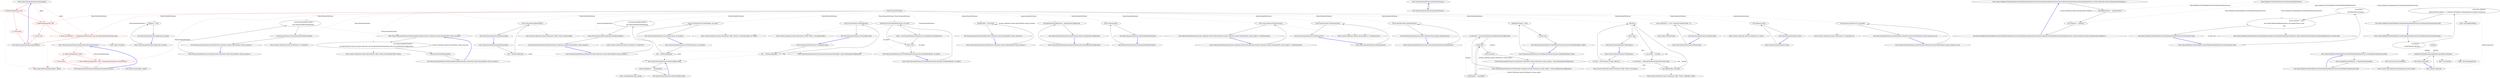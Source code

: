 digraph  {
m0_39 [cluster="Nancy.DynamicDictionary.Equals(object)", file="DefaultJsonSerializerFixture.cs", label="Entry Nancy.DynamicDictionary.Equals(object)", span="164-164"];
m0_40 [cluster="Nancy.DynamicDictionary.Equals(object)", color=red, community=0, file="DefaultJsonSerializerFixture.cs", label="12: ReferenceEquals(null, obj)", span="166-166"];
m0_42 [cluster="Nancy.DynamicDictionary.Equals(object)", color=red, community=0, file="DefaultJsonSerializerFixture.cs", label="6: ReferenceEquals(this, obj)", span="171-171"];
m0_44 [cluster="Nancy.DynamicDictionary.Equals(object)", color=red, community=0, file="DefaultJsonSerializerFixture.cs", label="8: return obj.GetType() == typeof(DynamicDictionary) && this.Equals((DynamicDictionary)obj);", span="176-176"];
m0_41 [cluster="Nancy.DynamicDictionary.Equals(object)", color=red, community=0, file="DefaultJsonSerializerFixture.cs", label="21: return false;", span="168-168"];
m0_43 [cluster="Nancy.DynamicDictionary.Equals(object)", color=red, community=0, file="DefaultJsonSerializerFixture.cs", label="21: return true;", span="173-173"];
m0_45 [cluster="Nancy.DynamicDictionary.Equals(object)", file="DefaultJsonSerializerFixture.cs", label="Exit Nancy.DynamicDictionary.Equals(object)", span="164-164"];
m0_110 [cluster="System.Collections.Generic.Dictionary<TKey, TValue>.Add(TKey, TValue)", file="DefaultJsonSerializerFixture.cs", label="Entry System.Collections.Generic.Dictionary<TKey, TValue>.Add(TKey, TValue)", span="0-0"];
m0_60 [cluster="Nancy.DynamicDictionary.ContainsKey(string)", file="DefaultJsonSerializerFixture.cs", label="Entry Nancy.DynamicDictionary.ContainsKey(string)", span="222-222"];
m0_61 [cluster="Nancy.DynamicDictionary.ContainsKey(string)", file="DefaultJsonSerializerFixture.cs", label="key = GetNeutralKey(key)", span="224-224"];
m0_62 [cluster="Nancy.DynamicDictionary.ContainsKey(string)", file="DefaultJsonSerializerFixture.cs", label="return this.dictionary.ContainsKey(key);", span="225-225"];
m0_63 [cluster="Nancy.DynamicDictionary.ContainsKey(string)", file="DefaultJsonSerializerFixture.cs", label="Exit Nancy.DynamicDictionary.ContainsKey(string)", span="222-222"];
m0_32 [cluster="Nancy.DynamicDictionary.Equals(Nancy.DynamicDictionary)", file="DefaultJsonSerializerFixture.cs", label="Entry Nancy.DynamicDictionary.Equals(Nancy.DynamicDictionary)", span="149-149"];
m0_33 [cluster="Nancy.DynamicDictionary.Equals(Nancy.DynamicDictionary)", color=red, community=0, file="DefaultJsonSerializerFixture.cs", label="15: ReferenceEquals(null, other)", span="151-151"];
m0_35 [cluster="Nancy.DynamicDictionary.Equals(Nancy.DynamicDictionary)", color=red, community=0, file="DefaultJsonSerializerFixture.cs", label="17: return ReferenceEquals(this, other) || Equals(other.dictionary, this.dictionary);", span="156-156"];
m0_34 [cluster="Nancy.DynamicDictionary.Equals(Nancy.DynamicDictionary)", color=red, community=0, file="DefaultJsonSerializerFixture.cs", label="17: return false;", span="153-153"];
m0_36 [cluster="Nancy.DynamicDictionary.Equals(Nancy.DynamicDictionary)", file="DefaultJsonSerializerFixture.cs", label="Exit Nancy.DynamicDictionary.Equals(Nancy.DynamicDictionary)", span="149-149"];
m0_11 [cluster="Nancy.DynamicDictionary.TrySetMember(System.Dynamic.SetMemberBinder, object)", file="DefaultJsonSerializerFixture.cs", label="Entry Nancy.DynamicDictionary.TrySetMember(System.Dynamic.SetMemberBinder, object)", span="70-70"];
m0_12 [cluster="Nancy.DynamicDictionary.TrySetMember(System.Dynamic.SetMemberBinder, object)", file="DefaultJsonSerializerFixture.cs", label="this[binder.Name] = value", span="72-72"];
m0_13 [cluster="Nancy.DynamicDictionary.TrySetMember(System.Dynamic.SetMemberBinder, object)", file="DefaultJsonSerializerFixture.cs", label="return true;", span="73-73"];
m0_14 [cluster="Nancy.DynamicDictionary.TrySetMember(System.Dynamic.SetMemberBinder, object)", file="DefaultJsonSerializerFixture.cs", label="Exit Nancy.DynamicDictionary.TrySetMember(System.Dynamic.SetMemberBinder, object)", span="70-70"];
m0_89 [cluster="Nancy.DynamicDictionary.Remove(System.Collections.Generic.KeyValuePair<string, dynamic>)", file="DefaultJsonSerializerFixture.cs", label="Entry Nancy.DynamicDictionary.Remove(System.Collections.Generic.KeyValuePair<string, dynamic>)", span="315-315"];
m0_90 [cluster="Nancy.DynamicDictionary.Remove(System.Collections.Generic.KeyValuePair<string, dynamic>)", file="DefaultJsonSerializerFixture.cs", label="var dynamicValueKeyValuePair =\r\n                this.GetDynamicKeyValuePair(item)", span="317-318"];
m0_91 [cluster="Nancy.DynamicDictionary.Remove(System.Collections.Generic.KeyValuePair<string, dynamic>)", file="DefaultJsonSerializerFixture.cs", label="return this.dictionary.Remove(dynamicValueKeyValuePair);", span="320-320"];
m0_92 [cluster="Nancy.DynamicDictionary.Remove(System.Collections.Generic.KeyValuePair<string, dynamic>)", file="DefaultJsonSerializerFixture.cs", label="Exit Nancy.DynamicDictionary.Remove(System.Collections.Generic.KeyValuePair<string, dynamic>)", span="315-315"];
m0_53 [cluster="object.GetHashCode()", file="DefaultJsonSerializerFixture.cs", label="Entry object.GetHashCode()", span="0-0"];
m0_46 [cluster="object.GetType()", file="DefaultJsonSerializerFixture.cs", label="Entry object.GetType()", span="0-0"];
m0_57 [cluster="Nancy.DynamicDictionary.Add(System.Collections.Generic.KeyValuePair<string, dynamic>)", file="DefaultJsonSerializerFixture.cs", label="Entry Nancy.DynamicDictionary.Add(System.Collections.Generic.KeyValuePair<string, dynamic>)", span="211-211"];
m0_58 [cluster="Nancy.DynamicDictionary.Add(System.Collections.Generic.KeyValuePair<string, dynamic>)", file="DefaultJsonSerializerFixture.cs", label="this[item.Key] = item.Value", span="213-213"];
m0_59 [cluster="Nancy.DynamicDictionary.Add(System.Collections.Generic.KeyValuePair<string, dynamic>)", file="DefaultJsonSerializerFixture.cs", label="Exit Nancy.DynamicDictionary.Add(System.Collections.Generic.KeyValuePair<string, dynamic>)", span="211-211"];
m0_83 [cluster="System.Collections.Generic.ICollection<T>.CopyTo(T[], int)", file="DefaultJsonSerializerFixture.cs", label="Entry System.Collections.Generic.ICollection<T>.CopyTo(T[], int)", span="0-0"];
m0_97 [cluster="System.Collections.Generic.KeyValuePair<TKey, TValue>.KeyValuePair(TKey, TValue)", file="DefaultJsonSerializerFixture.cs", label="Entry System.Collections.Generic.KeyValuePair<TKey, TValue>.KeyValuePair(TKey, TValue)", span="0-0"];
m0_74 [cluster="Nancy.DynamicDictionary.Contains(System.Collections.Generic.KeyValuePair<string, dynamic>)", file="DefaultJsonSerializerFixture.cs", label="Entry Nancy.DynamicDictionary.Contains(System.Collections.Generic.KeyValuePair<string, dynamic>)", span="272-272"];
m0_75 [cluster="Nancy.DynamicDictionary.Contains(System.Collections.Generic.KeyValuePair<string, dynamic>)", file="DefaultJsonSerializerFixture.cs", label="var dynamicValueKeyValuePair =\r\n                this.GetDynamicKeyValuePair(item)", span="274-275"];
m0_76 [cluster="Nancy.DynamicDictionary.Contains(System.Collections.Generic.KeyValuePair<string, dynamic>)", file="DefaultJsonSerializerFixture.cs", label="return this.dictionary.Contains(dynamicValueKeyValuePair);", span="277-277"];
m0_77 [cluster="Nancy.DynamicDictionary.Contains(System.Collections.Generic.KeyValuePair<string, dynamic>)", file="DefaultJsonSerializerFixture.cs", label="Exit Nancy.DynamicDictionary.Contains(System.Collections.Generic.KeyValuePair<string, dynamic>)", span="272-272"];
m0_100 [cluster="string.Replace(string, string)", file="DefaultJsonSerializerFixture.cs", label="Entry string.Replace(string, string)", span="0-0"];
m0_15 [cluster="Nancy.DynamicDictionary.TryGetMember(System.Dynamic.GetMemberBinder, out object)", file="DefaultJsonSerializerFixture.cs", label="Entry Nancy.DynamicDictionary.TryGetMember(System.Dynamic.GetMemberBinder, out object)", span="81-81"];
m0_16 [cluster="Nancy.DynamicDictionary.TryGetMember(System.Dynamic.GetMemberBinder, out object)", file="DefaultJsonSerializerFixture.cs", label="!dictionary.TryGetValue(binder.Name, out result)", span="83-83"];
m0_17 [cluster="Nancy.DynamicDictionary.TryGetMember(System.Dynamic.GetMemberBinder, out object)", file="DefaultJsonSerializerFixture.cs", label="result = new DynamicDictionaryValue(null, this.globalizationConfiguration)", span="85-85"];
m0_18 [cluster="Nancy.DynamicDictionary.TryGetMember(System.Dynamic.GetMemberBinder, out object)", file="DefaultJsonSerializerFixture.cs", label="return true;", span="88-88"];
m0_19 [cluster="Nancy.DynamicDictionary.TryGetMember(System.Dynamic.GetMemberBinder, out object)", file="DefaultJsonSerializerFixture.cs", label="Exit Nancy.DynamicDictionary.TryGetMember(System.Dynamic.GetMemberBinder, out object)", span="81-81"];
m0_2 [cluster="Nancy.DynamicDictionary.DynamicDictionary(Nancy.GlobalizationConfiguration)", file="DefaultJsonSerializerFixture.cs", label="Entry Nancy.DynamicDictionary.DynamicDictionary(Nancy.GlobalizationConfiguration)", span="33-33"];
m0_3 [cluster="Nancy.DynamicDictionary.DynamicDictionary(Nancy.GlobalizationConfiguration)", file="DefaultJsonSerializerFixture.cs", label="this.globalizationConfiguration = globalizationConfiguration", span="35-35"];
m0_4 [cluster="Nancy.DynamicDictionary.DynamicDictionary(Nancy.GlobalizationConfiguration)", file="DefaultJsonSerializerFixture.cs", label="Exit Nancy.DynamicDictionary.DynamicDictionary(Nancy.GlobalizationConfiguration)", span="33-33"];
m0_64 [cluster="Nancy.DynamicDictionary.GetNeutralKey(string)", file="DefaultJsonSerializerFixture.cs", label="Entry Nancy.DynamicDictionary.GetNeutralKey(string)", span="342-342"];
m0_98 [cluster="Nancy.DynamicDictionary.GetNeutralKey(string)", file="DefaultJsonSerializerFixture.cs", label="return key.Replace(''-'', string.Empty);", span="344-344"];
m0_99 [cluster="Nancy.DynamicDictionary.GetNeutralKey(string)", file="DefaultJsonSerializerFixture.cs", label="Exit Nancy.DynamicDictionary.GetNeutralKey(string)", span="342-342"];
m0_22 [cluster="Nancy.DynamicDictionary.GetDynamicMemberNames()", file="DefaultJsonSerializerFixture.cs", label="Entry Nancy.DynamicDictionary.GetDynamicMemberNames()", span="95-95"];
m0_23 [cluster="Nancy.DynamicDictionary.GetDynamicMemberNames()", file="DefaultJsonSerializerFixture.cs", label="return dictionary.Keys;", span="97-97"];
m0_24 [cluster="Nancy.DynamicDictionary.GetDynamicMemberNames()", file="DefaultJsonSerializerFixture.cs", label="Exit Nancy.DynamicDictionary.GetDynamicMemberNames()", span="95-95"];
m0_47 [cluster="Nancy.DynamicDictionary.System.Collections.Generic.IEnumerable<System.Collections.Generic.KeyValuePair<string, object>>.GetEnumerator()", file="DefaultJsonSerializerFixture.cs", label="Entry Nancy.DynamicDictionary.System.Collections.Generic.IEnumerable<System.Collections.Generic.KeyValuePair<string, object>>.GetEnumerator()", span="183-183"];
m0_48 [cluster="Nancy.DynamicDictionary.System.Collections.Generic.IEnumerable<System.Collections.Generic.KeyValuePair<string, object>>.GetEnumerator()", file="DefaultJsonSerializerFixture.cs", label="return this.dictionary.GetEnumerator();", span="185-185"];
m0_49 [cluster="Nancy.DynamicDictionary.System.Collections.Generic.IEnumerable<System.Collections.Generic.KeyValuePair<string, object>>.GetEnumerator()", file="DefaultJsonSerializerFixture.cs", label="Exit Nancy.DynamicDictionary.System.Collections.Generic.IEnumerable<System.Collections.Generic.KeyValuePair<string, object>>.GetEnumerator()", span="183-183"];
m0_88 [cluster="System.Collections.Generic.IDictionary<TKey, TValue>.Remove(TKey)", file="DefaultJsonSerializerFixture.cs", label="Entry System.Collections.Generic.IDictionary<TKey, TValue>.Remove(TKey)", span="0-0"];
m0_101 [cluster="Nancy.DynamicDictionary.ToDictionary()", file="DefaultJsonSerializerFixture.cs", label="Entry Nancy.DynamicDictionary.ToDictionary()", span="351-351"];
m0_102 [cluster="Nancy.DynamicDictionary.ToDictionary()", file="DefaultJsonSerializerFixture.cs", label="var data = new Dictionary<string, object>()", span="353-353"];
m0_103 [cluster="Nancy.DynamicDictionary.ToDictionary()", file="DefaultJsonSerializerFixture.cs", label=dictionary, span="355-355"];
m0_106 [cluster="Nancy.DynamicDictionary.ToDictionary()", file="DefaultJsonSerializerFixture.cs", label="data.Add(newKey, newValue)", span="360-360"];
m0_107 [cluster="Nancy.DynamicDictionary.ToDictionary()", file="DefaultJsonSerializerFixture.cs", label="return data;", span="363-363"];
m0_104 [cluster="Nancy.DynamicDictionary.ToDictionary()", file="DefaultJsonSerializerFixture.cs", label="var newKey = item.Key", span="357-357"];
m0_105 [cluster="Nancy.DynamicDictionary.ToDictionary()", file="DefaultJsonSerializerFixture.cs", label="var newValue = ((DynamicDictionaryValue)item.Value).Value", span="358-358"];
m0_108 [cluster="Nancy.DynamicDictionary.ToDictionary()", file="DefaultJsonSerializerFixture.cs", label="Exit Nancy.DynamicDictionary.ToDictionary()", span="351-351"];
m0_21 [cluster="Nancy.DynamicDictionaryValue.DynamicDictionaryValue(object, Nancy.GlobalizationConfiguration)", file="DefaultJsonSerializerFixture.cs", label="Entry Nancy.DynamicDictionaryValue.DynamicDictionaryValue(object, Nancy.GlobalizationConfiguration)", span="38-38"];
m0_73 [cluster="System.Collections.Generic.ICollection<T>.Clear()", file="DefaultJsonSerializerFixture.cs", label="Entry System.Collections.Generic.ICollection<T>.Clear()", span="0-0"];
m0_5 [cluster="Nancy.DynamicDictionary.Create(System.Collections.Generic.IDictionary<string, object>, Nancy.GlobalizationConfiguration)", file="DefaultJsonSerializerFixture.cs", label="Entry Nancy.DynamicDictionary.Create(System.Collections.Generic.IDictionary<string, object>, Nancy.GlobalizationConfiguration)", span="53-53"];
m0_6 [cluster="Nancy.DynamicDictionary.Create(System.Collections.Generic.IDictionary<string, object>, Nancy.GlobalizationConfiguration)", file="DefaultJsonSerializerFixture.cs", label="var instance = new DynamicDictionary(globalizationConfiguration)", span="55-55"];
m0_7 [cluster="Nancy.DynamicDictionary.Create(System.Collections.Generic.IDictionary<string, object>, Nancy.GlobalizationConfiguration)", file="DefaultJsonSerializerFixture.cs", label="values.Keys", span="57-57"];
m0_8 [cluster="Nancy.DynamicDictionary.Create(System.Collections.Generic.IDictionary<string, object>, Nancy.GlobalizationConfiguration)", file="DefaultJsonSerializerFixture.cs", label="instance[key] = values[key]", span="59-59"];
m0_9 [cluster="Nancy.DynamicDictionary.Create(System.Collections.Generic.IDictionary<string, object>, Nancy.GlobalizationConfiguration)", file="DefaultJsonSerializerFixture.cs", label="return instance;", span="62-62"];
m0_10 [cluster="Nancy.DynamicDictionary.Create(System.Collections.Generic.IDictionary<string, object>, Nancy.GlobalizationConfiguration)", file="DefaultJsonSerializerFixture.cs", label="Exit Nancy.DynamicDictionary.Create(System.Collections.Generic.IDictionary<string, object>, Nancy.GlobalizationConfiguration)", span="53-53"];
m0_50 [cluster="Nancy.DynamicDictionary.GetHashCode()", file="DefaultJsonSerializerFixture.cs", label="Entry Nancy.DynamicDictionary.GetHashCode()", span="192-192"];
m0_51 [cluster="Nancy.DynamicDictionary.GetHashCode()", file="DefaultJsonSerializerFixture.cs", label="return (dictionary != null ? dictionary.GetHashCode() : 0);", span="194-194"];
m0_52 [cluster="Nancy.DynamicDictionary.GetHashCode()", file="DefaultJsonSerializerFixture.cs", label="Exit Nancy.DynamicDictionary.GetHashCode()", span="192-192"];
m0_70 [cluster="Nancy.DynamicDictionary.Clear()", file="DefaultJsonSerializerFixture.cs", label="Entry Nancy.DynamicDictionary.Clear()", span="252-252"];
m0_71 [cluster="Nancy.DynamicDictionary.Clear()", file="DefaultJsonSerializerFixture.cs", label="this.dictionary.Clear()", span="254-254"];
m0_72 [cluster="Nancy.DynamicDictionary.Clear()", file="DefaultJsonSerializerFixture.cs", label="Exit Nancy.DynamicDictionary.Clear()", span="252-252"];
m0_109 [cluster="System.Collections.Generic.Dictionary<TKey, TValue>.Dictionary()", file="DefaultJsonSerializerFixture.cs", label="Entry System.Collections.Generic.Dictionary<TKey, TValue>.Dictionary()", span="0-0"];
m0_80 [cluster="Nancy.DynamicDictionary.CopyTo(System.Collections.Generic.KeyValuePair<string, dynamic>[], int)", file="DefaultJsonSerializerFixture.cs", label="Entry Nancy.DynamicDictionary.CopyTo(System.Collections.Generic.KeyValuePair<string, dynamic>[], int)", span="285-285"];
m0_81 [cluster="Nancy.DynamicDictionary.CopyTo(System.Collections.Generic.KeyValuePair<string, dynamic>[], int)", file="DefaultJsonSerializerFixture.cs", label="this.dictionary.CopyTo(array, arrayIndex)", span="287-287"];
m0_82 [cluster="Nancy.DynamicDictionary.CopyTo(System.Collections.Generic.KeyValuePair<string, dynamic>[], int)", file="DefaultJsonSerializerFixture.cs", label="Exit Nancy.DynamicDictionary.CopyTo(System.Collections.Generic.KeyValuePair<string, dynamic>[], int)", span="285-285"];
m0_54 [cluster="Nancy.DynamicDictionary.Add(string, dynamic)", file="DefaultJsonSerializerFixture.cs", label="Entry Nancy.DynamicDictionary.Add(string, dynamic)", span="202-202"];
m0_55 [cluster="Nancy.DynamicDictionary.Add(string, dynamic)", file="DefaultJsonSerializerFixture.cs", label="this[key] = value", span="204-204"];
m0_56 [cluster="Nancy.DynamicDictionary.Add(string, dynamic)", file="DefaultJsonSerializerFixture.cs", label="Exit Nancy.DynamicDictionary.Add(string, dynamic)", span="202-202"];
m0_65 [cluster="System.Collections.Generic.IDictionary<TKey, TValue>.ContainsKey(TKey)", file="DefaultJsonSerializerFixture.cs", label="Entry System.Collections.Generic.IDictionary<TKey, TValue>.ContainsKey(TKey)", span="0-0"];
m0_66 [cluster="Nancy.DynamicDictionary.TryGetValue(string, out dynamic)", file="DefaultJsonSerializerFixture.cs", label="Entry Nancy.DynamicDictionary.TryGetValue(string, out dynamic)", span="243-243"];
m0_67 [cluster="Nancy.DynamicDictionary.TryGetValue(string, out dynamic)", file="DefaultJsonSerializerFixture.cs", label="key = GetNeutralKey(key)", span="245-245"];
m0_68 [cluster="Nancy.DynamicDictionary.TryGetValue(string, out dynamic)", file="DefaultJsonSerializerFixture.cs", label="return this.dictionary.TryGetValue(key, out value);", span="246-246"];
m0_69 [cluster="Nancy.DynamicDictionary.TryGetValue(string, out dynamic)", file="DefaultJsonSerializerFixture.cs", label="Exit Nancy.DynamicDictionary.TryGetValue(string, out dynamic)", span="243-243"];
m0_79 [cluster="System.Collections.Generic.ICollection<T>.Contains(T)", file="DefaultJsonSerializerFixture.cs", label="Entry System.Collections.Generic.ICollection<T>.Contains(T)", span="0-0"];
m0_37 [cluster="object.ReferenceEquals(object, object)", file="DefaultJsonSerializerFixture.cs", label="Entry object.ReferenceEquals(object, object)", span="0-0"];
m0_84 [cluster="Nancy.DynamicDictionary.Remove(string)", file="DefaultJsonSerializerFixture.cs", label="Entry Nancy.DynamicDictionary.Remove(string)", span="304-304"];
m0_85 [cluster="Nancy.DynamicDictionary.Remove(string)", file="DefaultJsonSerializerFixture.cs", label="key = GetNeutralKey(key)", span="306-306"];
m0_86 [cluster="Nancy.DynamicDictionary.Remove(string)", file="DefaultJsonSerializerFixture.cs", label="return this.dictionary.Remove(key);", span="307-307"];
m0_87 [cluster="Nancy.DynamicDictionary.Remove(string)", file="DefaultJsonSerializerFixture.cs", label="Exit Nancy.DynamicDictionary.Remove(string)", span="304-304"];
m0_20 [cluster="System.Collections.Generic.IDictionary<TKey, TValue>.TryGetValue(TKey, out TValue)", file="DefaultJsonSerializerFixture.cs", label="Entry System.Collections.Generic.IDictionary<TKey, TValue>.TryGetValue(TKey, out TValue)", span="0-0"];
m0_93 [cluster="System.Collections.Generic.ICollection<T>.Remove(T)", file="DefaultJsonSerializerFixture.cs", label="Entry System.Collections.Generic.ICollection<T>.Remove(T)", span="0-0"];
m0_38 [cluster="object.Equals(object, object)", file="DefaultJsonSerializerFixture.cs", label="Entry object.Equals(object, object)", span="0-0"];
m0_78 [cluster="Nancy.DynamicDictionary.GetDynamicKeyValuePair(System.Collections.Generic.KeyValuePair<string, dynamic>)", file="DefaultJsonSerializerFixture.cs", label="Entry Nancy.DynamicDictionary.GetDynamicKeyValuePair(System.Collections.Generic.KeyValuePair<string, dynamic>)", span="335-335"];
m0_94 [cluster="Nancy.DynamicDictionary.GetDynamicKeyValuePair(System.Collections.Generic.KeyValuePair<string, dynamic>)", file="DefaultJsonSerializerFixture.cs", label="var dynamicValueKeyValuePair =\r\n                new KeyValuePair<string, dynamic>(item.Key, new DynamicDictionaryValue(item.Value, this.globalizationConfiguration))", span="337-338"];
m0_95 [cluster="Nancy.DynamicDictionary.GetDynamicKeyValuePair(System.Collections.Generic.KeyValuePair<string, dynamic>)", file="DefaultJsonSerializerFixture.cs", label="return dynamicValueKeyValuePair;", span="339-339"];
m0_96 [cluster="Nancy.DynamicDictionary.GetDynamicKeyValuePair(System.Collections.Generic.KeyValuePair<string, dynamic>)", file="DefaultJsonSerializerFixture.cs", label="Exit Nancy.DynamicDictionary.GetDynamicKeyValuePair(System.Collections.Generic.KeyValuePair<string, dynamic>)", span="335-335"];
m0_28 [cluster="System.Collections.Generic.IEnumerable<T>.GetEnumerator()", file="DefaultJsonSerializerFixture.cs", label="Entry System.Collections.Generic.IEnumerable<T>.GetEnumerator()", span="0-0"];
m0_0 [cluster="Nancy.DynamicDictionary.DynamicDictionary()", file="DefaultJsonSerializerFixture.cs", label="Entry Nancy.DynamicDictionary.DynamicDictionary()", span="24-24"];
m0_1 [cluster="Nancy.DynamicDictionary.DynamicDictionary()", file="DefaultJsonSerializerFixture.cs", label="Exit Nancy.DynamicDictionary.DynamicDictionary()", span="24-24"];
m0_25 [cluster="Nancy.DynamicDictionary.GetEnumerator()", file="DefaultJsonSerializerFixture.cs", label="Entry Nancy.DynamicDictionary.GetEnumerator()", span="104-104"];
m0_26 [cluster="Nancy.DynamicDictionary.GetEnumerator()", file="DefaultJsonSerializerFixture.cs", label="return dictionary.Keys.GetEnumerator();", span="106-106"];
m0_27 [cluster="Nancy.DynamicDictionary.GetEnumerator()", file="DefaultJsonSerializerFixture.cs", label="Exit Nancy.DynamicDictionary.GetEnumerator()", span="104-104"];
m0_29 [cluster="Nancy.DynamicDictionary.System.Collections.IEnumerable.GetEnumerator()", file="DefaultJsonSerializerFixture.cs", label="Entry Nancy.DynamicDictionary.System.Collections.IEnumerable.GetEnumerator()", span="113-113"];
m0_30 [cluster="Nancy.DynamicDictionary.System.Collections.IEnumerable.GetEnumerator()", file="DefaultJsonSerializerFixture.cs", label="return dictionary.Keys.GetEnumerator();", span="115-115"];
m0_31 [cluster="Nancy.DynamicDictionary.System.Collections.IEnumerable.GetEnumerator()", file="DefaultJsonSerializerFixture.cs", label="Exit Nancy.DynamicDictionary.System.Collections.IEnumerable.GetEnumerator()", span="113-113"];
m0_111 [file="DefaultJsonSerializerFixture.cs", label="Nancy.DynamicDictionary", span=""];
m1_0 [cluster="Nancy.Validation.FluentValidation.FluentValidationValidatorFactory.FluentValidationValidatorFactory(Nancy.Validation.FluentValidation.IFluentAdapterFactory, System.Collections.Generic.IEnumerable<IValidator>)", file="NancySerializationStrategy.cs", label="Entry Nancy.Validation.FluentValidation.FluentValidationValidatorFactory.FluentValidationValidatorFactory(Nancy.Validation.FluentValidation.IFluentAdapterFactory, System.Collections.Generic.IEnumerable<IValidator>)", span="22-22"];
m1_1 [cluster="Nancy.Validation.FluentValidation.FluentValidationValidatorFactory.FluentValidationValidatorFactory(Nancy.Validation.FluentValidation.IFluentAdapterFactory, System.Collections.Generic.IEnumerable<IValidator>)", file="NancySerializationStrategy.cs", label="this.adapterFactory = adapterFactory", span="24-24"];
m1_2 [cluster="Nancy.Validation.FluentValidation.FluentValidationValidatorFactory.FluentValidationValidatorFactory(Nancy.Validation.FluentValidation.IFluentAdapterFactory, System.Collections.Generic.IEnumerable<IValidator>)", file="NancySerializationStrategy.cs", label="this.validators = validators", span="25-25"];
m1_3 [cluster="Nancy.Validation.FluentValidation.FluentValidationValidatorFactory.FluentValidationValidatorFactory(Nancy.Validation.FluentValidation.IFluentAdapterFactory, System.Collections.Generic.IEnumerable<IValidator>)", file="NancySerializationStrategy.cs", label="Exit Nancy.Validation.FluentValidation.FluentValidationValidatorFactory.FluentValidationValidatorFactory(Nancy.Validation.FluentValidation.IFluentAdapterFactory, System.Collections.Generic.IEnumerable<IValidator>)", span="22-22"];
m1_19 [cluster="Unk.GetType", file="NancySerializationStrategy.cs", label="Entry Unk.GetType", span=""];
m1_20 [cluster="Unk.IsAssignableFrom", file="NancySerializationStrategy.cs", label="Entry Unk.IsAssignableFrom", span=""];
m1_18 [cluster="System.Type.GetTypeInfo()", file="NancySerializationStrategy.cs", label="Entry System.Type.GetTypeInfo()", span="0-0"];
m1_8 [cluster="Nancy.Validation.FluentValidation.FluentValidationValidatorFactory.GetValidatorInstance(System.Type)", file="NancySerializationStrategy.cs", label="Entry Nancy.Validation.FluentValidation.FluentValidationValidatorFactory.GetValidatorInstance(System.Type)", span="43-43"];
m1_10 [cluster="Nancy.Validation.FluentValidation.FluentValidationValidatorFactory.GetValidatorInstance(System.Type)", file="NancySerializationStrategy.cs", label="var fullType =\r\n                CreateValidatorType(type)", span="45-46"];
m1_11 [cluster="Nancy.Validation.FluentValidation.FluentValidationValidatorFactory.GetValidatorInstance(System.Type)", file="NancySerializationStrategy.cs", label="return this.validators\r\n                .SingleOrDefault(validator => fullType.GetTypeInfo().IsAssignableFrom(validator.GetType()));", span="48-49"];
m1_12 [cluster="Nancy.Validation.FluentValidation.FluentValidationValidatorFactory.GetValidatorInstance(System.Type)", file="NancySerializationStrategy.cs", label="Exit Nancy.Validation.FluentValidation.FluentValidationValidatorFactory.GetValidatorInstance(System.Type)", span="43-43"];
m1_9 [cluster="Nancy.Validation.FluentValidation.FluentValidationValidator.FluentValidationValidator(IValidator, Nancy.Validation.FluentValidation.IFluentAdapterFactory, System.Type)", file="NancySerializationStrategy.cs", label="Entry Nancy.Validation.FluentValidation.FluentValidationValidator.FluentValidationValidator(IValidator, Nancy.Validation.FluentValidation.IFluentAdapterFactory, System.Type)", span="26-26"];
m1_14 [cluster="Unk.SingleOrDefault", file="NancySerializationStrategy.cs", label="Entry Unk.SingleOrDefault", span=""];
m1_15 [cluster="lambda expression", file="NancySerializationStrategy.cs", label="Entry lambda expression", span="49-49"];
m1_16 [cluster="lambda expression", file="NancySerializationStrategy.cs", label="fullType.GetTypeInfo().IsAssignableFrom(validator.GetType())", span="49-49"];
m1_17 [cluster="lambda expression", file="NancySerializationStrategy.cs", label="Exit lambda expression", span="49-49"];
m1_4 [cluster="Nancy.Validation.FluentValidation.FluentValidationValidatorFactory.Create(System.Type)", file="NancySerializationStrategy.cs", label="Entry Nancy.Validation.FluentValidation.FluentValidationValidatorFactory.Create(System.Type)", span="33-33"];
m1_5 [cluster="Nancy.Validation.FluentValidation.FluentValidationValidatorFactory.Create(System.Type)", file="NancySerializationStrategy.cs", label="var instance =\r\n                GetValidatorInstance(type)", span="35-36"];
m1_6 [cluster="Nancy.Validation.FluentValidation.FluentValidationValidatorFactory.Create(System.Type)", file="NancySerializationStrategy.cs", label="return (instance != null) ?\r\n                new FluentValidationValidator(instance, this.adapterFactory, type) :\r\n                null;", span="38-40"];
m1_7 [cluster="Nancy.Validation.FluentValidation.FluentValidationValidatorFactory.Create(System.Type)", file="NancySerializationStrategy.cs", label="Exit Nancy.Validation.FluentValidation.FluentValidationValidatorFactory.Create(System.Type)", span="33-33"];
m1_13 [cluster="Nancy.Validation.FluentValidation.FluentValidationValidatorFactory.CreateValidatorType(System.Type)", file="NancySerializationStrategy.cs", label="Entry Nancy.Validation.FluentValidation.FluentValidationValidatorFactory.CreateValidatorType(System.Type)", span="52-52"];
m1_21 [cluster="Nancy.Validation.FluentValidation.FluentValidationValidatorFactory.CreateValidatorType(System.Type)", file="NancySerializationStrategy.cs", label="return typeof(AbstractValidator<>).MakeGenericType(type);", span="54-54"];
m1_22 [cluster="Nancy.Validation.FluentValidation.FluentValidationValidatorFactory.CreateValidatorType(System.Type)", file="NancySerializationStrategy.cs", label="Exit Nancy.Validation.FluentValidation.FluentValidationValidatorFactory.CreateValidatorType(System.Type)", span="52-52"];
m1_23 [cluster="System.Type.MakeGenericType(params System.Type[])", file="NancySerializationStrategy.cs", label="Entry System.Type.MakeGenericType(params System.Type[])", span="0-0"];
m1_24 [file="NancySerializationStrategy.cs", label="Nancy.Validation.FluentValidation.FluentValidationValidatorFactory", span=""];
m1_25 [file="NancySerializationStrategy.cs", label=fullType, span=""];
m0_39 -> m0_40  [color=red, key=0, style=solid];
m0_39 -> m0_42  [color=red, key=1, label=object, style=dashed];
m0_39 -> m0_44  [color=red, key=1, label=object, style=dashed];
m0_40 -> m0_41  [color=red, key=0, style=solid];
m0_40 -> m0_42  [color=red, key=0, style=solid];
m0_40 -> m0_37  [color=red, key=2, style=dotted];
m0_42 -> m0_43  [color=red, key=0, style=solid];
m0_42 -> m0_44  [color=red, key=0, style=solid];
m0_42 -> m0_37  [color=red, key=2, style=dotted];
m0_44 -> m0_45  [color=red, key=0, style=solid];
m0_44 -> m0_46  [color=red, key=2, style=dotted];
m0_44 -> m0_32  [color=red, key=2, style=dotted];
m0_41 -> m0_45  [color=red, key=0, style=solid];
m0_43 -> m0_45  [color=red, key=0, style=solid];
m0_45 -> m0_39  [color=blue, key=0, style=bold];
m0_60 -> m0_61  [key=0, style=solid];
m0_61 -> m0_62  [key=0, style=solid];
m0_61 -> m0_64  [key=2, style=dotted];
m0_61 -> m0_61  [color=darkseagreen4, key=1, label=string, style=dashed];
m0_62 -> m0_63  [key=0, style=solid];
m0_62 -> m0_65  [key=2, style=dotted];
m0_63 -> m0_60  [color=blue, key=0, style=bold];
m0_32 -> m0_33  [color=red, key=0, style=solid];
m0_32 -> m0_35  [color=red, key=1, label="Nancy.DynamicDictionary", style=dashed];
m0_33 -> m0_34  [color=red, key=0, style=solid];
m0_33 -> m0_35  [color=red, key=0, style=solid];
m0_33 -> m0_37  [color=red, key=2, style=dotted];
m0_35 -> m0_36  [color=red, key=0, style=solid];
m0_35 -> m0_37  [color=red, key=2, style=dotted];
m0_35 -> m0_38  [color=red, key=2, style=dotted];
m0_34 -> m0_36  [color=red, key=0, style=solid];
m0_36 -> m0_32  [color=blue, key=0, style=bold];
m0_11 -> m0_12  [key=0, style=solid];
m0_12 -> m0_13  [key=0, style=solid];
m0_13 -> m0_14  [key=0, style=solid];
m0_14 -> m0_11  [color=blue, key=0, style=bold];
m0_89 -> m0_90  [key=0, style=solid];
m0_90 -> m0_91  [key=0, style=solid];
m0_90 -> m0_78  [key=2, style=dotted];
m0_91 -> m0_92  [key=0, style=solid];
m0_91 -> m0_93  [key=2, style=dotted];
m0_92 -> m0_89  [color=blue, key=0, style=bold];
m0_57 -> m0_58  [key=0, style=solid];
m0_58 -> m0_59  [key=0, style=solid];
m0_58 -> m0_58  [color=darkseagreen4, key=1, label="System.Collections.Generic.KeyValuePair<string, dynamic>", style=dashed];
m0_59 -> m0_57  [color=blue, key=0, style=bold];
m0_74 -> m0_75  [key=0, style=solid];
m0_75 -> m0_76  [key=0, style=solid];
m0_75 -> m0_78  [key=2, style=dotted];
m0_76 -> m0_77  [key=0, style=solid];
m0_76 -> m0_79  [key=2, style=dotted];
m0_77 -> m0_74  [color=blue, key=0, style=bold];
m0_15 -> m0_16  [key=0, style=solid];
m0_16 -> m0_17  [key=0, style=solid];
m0_16 -> m0_18  [key=0, style=solid];
m0_16 -> m0_20  [key=2, style=dotted];
m0_16 -> m0_19  [color=darkseagreen4, key=1, label="out object", style=dashed];
m0_17 -> m0_18  [key=0, style=solid];
m0_17 -> m0_21  [key=2, style=dotted];
m0_17 -> m0_19  [color=darkseagreen4, key=1, label="out object", style=dashed];
m0_18 -> m0_19  [key=0, style=solid];
m0_19 -> m0_15  [color=blue, key=0, style=bold];
m0_2 -> m0_3  [key=0, style=solid];
m0_3 -> m0_4  [key=0, style=solid];
m0_4 -> m0_2  [color=blue, key=0, style=bold];
m0_64 -> m0_98  [key=0, style=solid];
m0_98 -> m0_99  [key=0, style=solid];
m0_98 -> m0_100  [key=2, style=dotted];
m0_99 -> m0_64  [color=blue, key=0, style=bold];
m0_22 -> m0_23  [key=0, style=solid];
m0_23 -> m0_24  [key=0, style=solid];
m0_24 -> m0_22  [color=blue, key=0, style=bold];
m0_47 -> m0_48  [key=0, style=solid];
m0_48 -> m0_49  [key=0, style=solid];
m0_48 -> m0_28  [key=2, style=dotted];
m0_49 -> m0_47  [color=blue, key=0, style=bold];
m0_101 -> m0_102  [key=0, style=solid];
m0_102 -> m0_103  [key=0, style=solid];
m0_102 -> m0_109  [key=2, style=dotted];
m0_102 -> m0_106  [color=darkseagreen4, key=1, label=data, style=dashed];
m0_102 -> m0_107  [color=darkseagreen4, key=1, label=data, style=dashed];
m0_103 -> m0_104  [key=0, style=solid];
m0_103 -> m0_107  [key=0, style=solid];
m0_106 -> m0_103  [key=0, style=solid];
m0_106 -> m0_110  [key=2, style=dotted];
m0_107 -> m0_108  [key=0, style=solid];
m0_104 -> m0_105  [key=0, style=solid];
m0_104 -> m0_104  [color=darkseagreen4, key=1, label=item, style=dashed];
m0_104 -> m0_106  [color=darkseagreen4, key=1, label=newKey, style=dashed];
m0_105 -> m0_106  [key=0, style=solid];
m0_105 -> m0_105  [color=darkseagreen4, key=1, label=item, style=dashed];
m0_108 -> m0_101  [color=blue, key=0, style=bold];
m0_5 -> m0_6  [key=0, style=solid];
m0_5 -> m0_7  [color=darkseagreen4, key=1, label="System.Collections.Generic.IDictionary<string, object>", style=dashed];
m0_5 -> m0_8  [color=darkseagreen4, key=1, label="System.Collections.Generic.IDictionary<string, object>", style=dashed];
m0_6 -> m0_7  [key=0, style=solid];
m0_6 -> m0_2  [key=2, style=dotted];
m0_6 -> m0_8  [color=darkseagreen4, key=1, label=instance, style=dashed];
m0_6 -> m0_9  [color=darkseagreen4, key=1, label=instance, style=dashed];
m0_7 -> m0_8  [key=0, style=solid];
m0_7 -> m0_9  [key=0, style=solid];
m0_8 -> m0_7  [key=0, style=solid];
m0_9 -> m0_10  [key=0, style=solid];
m0_10 -> m0_5  [color=blue, key=0, style=bold];
m0_50 -> m0_51  [key=0, style=solid];
m0_51 -> m0_52  [key=0, style=solid];
m0_51 -> m0_53  [key=2, style=dotted];
m0_52 -> m0_50  [color=blue, key=0, style=bold];
m0_70 -> m0_71  [key=0, style=solid];
m0_71 -> m0_72  [key=0, style=solid];
m0_71 -> m0_73  [key=2, style=dotted];
m0_72 -> m0_70  [color=blue, key=0, style=bold];
m0_80 -> m0_81  [key=0, style=solid];
m0_81 -> m0_82  [key=0, style=solid];
m0_81 -> m0_83  [key=2, style=dotted];
m0_82 -> m0_80  [color=blue, key=0, style=bold];
m0_54 -> m0_55  [key=0, style=solid];
m0_55 -> m0_56  [key=0, style=solid];
m0_56 -> m0_54  [color=blue, key=0, style=bold];
m0_66 -> m0_67  [key=0, style=solid];
m0_67 -> m0_68  [key=0, style=solid];
m0_67 -> m0_64  [key=2, style=dotted];
m0_67 -> m0_67  [color=darkseagreen4, key=1, label=string, style=dashed];
m0_68 -> m0_69  [key=0, style=solid];
m0_68 -> m0_20  [key=2, style=dotted];
m0_69 -> m0_66  [color=blue, key=0, style=bold];
m0_84 -> m0_85  [key=0, style=solid];
m0_85 -> m0_86  [key=0, style=solid];
m0_85 -> m0_64  [key=2, style=dotted];
m0_85 -> m0_85  [color=darkseagreen4, key=1, label=string, style=dashed];
m0_86 -> m0_87  [key=0, style=solid];
m0_86 -> m0_88  [key=2, style=dotted];
m0_87 -> m0_84  [color=blue, key=0, style=bold];
m0_78 -> m0_94  [key=0, style=solid];
m0_94 -> m0_95  [key=0, style=solid];
m0_94 -> m0_97  [key=2, style=dotted];
m0_94 -> m0_21  [key=2, style=dotted];
m0_94 -> m0_94  [color=darkseagreen4, key=1, label="System.Collections.Generic.KeyValuePair<string, dynamic>", style=dashed];
m0_95 -> m0_96  [key=0, style=solid];
m0_96 -> m0_78  [color=blue, key=0, style=bold];
m0_0 -> m0_1  [key=0, style=solid];
m0_1 -> m0_0  [color=blue, key=0, style=bold];
m0_25 -> m0_26  [key=0, style=solid];
m0_26 -> m0_27  [key=0, style=solid];
m0_26 -> m0_28  [key=2, style=dotted];
m0_27 -> m0_25  [color=blue, key=0, style=bold];
m0_29 -> m0_30  [key=0, style=solid];
m0_30 -> m0_31  [key=0, style=solid];
m0_30 -> m0_28  [key=2, style=dotted];
m0_31 -> m0_29  [color=blue, key=0, style=bold];
m0_111 -> m0_3  [color=darkseagreen4, key=1, label="Nancy.DynamicDictionary", style=dashed];
m0_111 -> m0_12  [color=darkseagreen4, key=1, label="Nancy.DynamicDictionary", style=dashed];
m0_111 -> m0_16  [color=darkseagreen4, key=1, label="Nancy.DynamicDictionary", style=dashed];
m0_111 -> m0_17  [color=darkseagreen4, key=1, label="Nancy.DynamicDictionary", style=dashed];
m0_111 -> m0_23  [color=darkseagreen4, key=1, label="Nancy.DynamicDictionary", style=dashed];
m0_111 -> m0_26  [color=darkseagreen4, key=1, label="Nancy.DynamicDictionary", style=dashed];
m0_111 -> m0_30  [color=darkseagreen4, key=1, label="Nancy.DynamicDictionary", style=dashed];
m0_111 -> m0_35  [color=red, key=1, label="Nancy.DynamicDictionary", style=dashed];
m0_111 -> m0_42  [color=red, key=1, label="Nancy.DynamicDictionary", style=dashed];
m0_111 -> m0_44  [color=red, key=1, label="Nancy.DynamicDictionary", style=dashed];
m0_111 -> m0_48  [color=darkseagreen4, key=1, label="Nancy.DynamicDictionary", style=dashed];
m0_111 -> m0_51  [color=darkseagreen4, key=1, label="Nancy.DynamicDictionary", style=dashed];
m0_111 -> m0_55  [color=darkseagreen4, key=1, label="Nancy.DynamicDictionary", style=dashed];
m0_111 -> m0_58  [color=darkseagreen4, key=1, label="Nancy.DynamicDictionary", style=dashed];
m0_111 -> m0_62  [color=darkseagreen4, key=1, label="Nancy.DynamicDictionary", style=dashed];
m0_111 -> m0_68  [color=darkseagreen4, key=1, label="Nancy.DynamicDictionary", style=dashed];
m0_111 -> m0_71  [color=darkseagreen4, key=1, label="Nancy.DynamicDictionary", style=dashed];
m0_111 -> m0_75  [color=darkseagreen4, key=1, label="Nancy.DynamicDictionary", style=dashed];
m0_111 -> m0_76  [color=darkseagreen4, key=1, label="Nancy.DynamicDictionary", style=dashed];
m0_111 -> m0_81  [color=darkseagreen4, key=1, label="Nancy.DynamicDictionary", style=dashed];
m0_111 -> m0_86  [color=darkseagreen4, key=1, label="Nancy.DynamicDictionary", style=dashed];
m0_111 -> m0_90  [color=darkseagreen4, key=1, label="Nancy.DynamicDictionary", style=dashed];
m0_111 -> m0_91  [color=darkseagreen4, key=1, label="Nancy.DynamicDictionary", style=dashed];
m0_111 -> m0_94  [color=darkseagreen4, key=1, label="Nancy.DynamicDictionary", style=dashed];
m0_111 -> m0_103  [color=darkseagreen4, key=1, label="Nancy.DynamicDictionary", style=dashed];
m1_0 -> m1_1  [key=0, style=solid];
m1_0 -> m1_2  [color=darkseagreen4, key=1, label="System.Collections.Generic.IEnumerable<IValidator>", style=dashed];
m1_1 -> m1_2  [key=0, style=solid];
m1_2 -> m1_3  [key=0, style=solid];
m1_3 -> m1_0  [color=blue, key=0, style=bold];
m1_8 -> m1_10  [key=0, style=solid];
m1_10 -> m1_11  [key=0, style=solid];
m1_10 -> m1_13  [key=2, style=dotted];
m1_10 -> m1_16  [color=darkseagreen4, key=1, label=fullType, style=dashed];
m1_11 -> m1_12  [key=0, style=solid];
m1_11 -> m1_14  [key=2, style=dotted];
m1_11 -> m1_15  [color=darkseagreen4, key=1, label="lambda expression", style=dashed];
m1_12 -> m1_8  [color=blue, key=0, style=bold];
m1_15 -> m1_16  [key=0, style=solid];
m1_16 -> m1_17  [key=0, style=solid];
m1_16 -> m1_18  [key=2, style=dotted];
m1_16 -> m1_19  [key=2, style=dotted];
m1_16 -> m1_20  [key=2, style=dotted];
m1_17 -> m1_15  [color=blue, key=0, style=bold];
m1_4 -> m1_5  [key=0, style=solid];
m1_4 -> m1_6  [color=darkseagreen4, key=1, label="System.Type", style=dashed];
m1_5 -> m1_6  [key=0, style=solid];
m1_5 -> m1_8  [key=2, style=dotted];
m1_6 -> m1_7  [key=0, style=solid];
m1_6 -> m1_9  [key=2, style=dotted];
m1_7 -> m1_4  [color=blue, key=0, style=bold];
m1_13 -> m1_21  [key=0, style=solid];
m1_21 -> m1_22  [key=0, style=solid];
m1_21 -> m1_23  [key=2, style=dotted];
m1_22 -> m1_13  [color=blue, key=0, style=bold];
m1_24 -> m1_1  [color=darkseagreen4, key=1, label="Nancy.Validation.FluentValidation.FluentValidationValidatorFactory", style=dashed];
m1_24 -> m1_2  [color=darkseagreen4, key=1, label="Nancy.Validation.FluentValidation.FluentValidationValidatorFactory", style=dashed];
m1_24 -> m1_5  [color=darkseagreen4, key=1, label="Nancy.Validation.FluentValidation.FluentValidationValidatorFactory", style=dashed];
m1_24 -> m1_6  [color=darkseagreen4, key=1, label="Nancy.Validation.FluentValidation.FluentValidationValidatorFactory", style=dashed];
m1_24 -> m1_11  [color=darkseagreen4, key=1, label="Nancy.Validation.FluentValidation.FluentValidationValidatorFactory", style=dashed];
m1_25 -> m1_16  [color=darkseagreen4, key=1, label=fullType, style=dashed];
}
